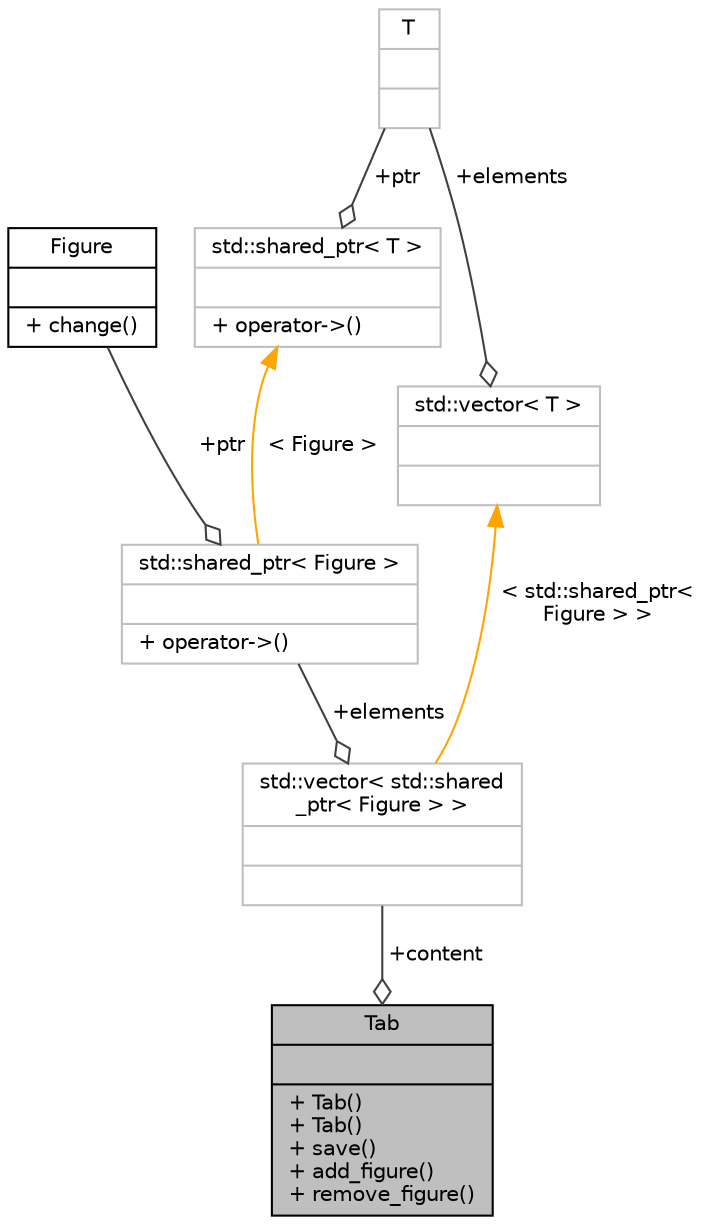 digraph "Tab"
{
 // INTERACTIVE_SVG=YES
 // LATEX_PDF_SIZE
  edge [fontname="Helvetica",fontsize="10",labelfontname="Helvetica",labelfontsize="10"];
  node [fontname="Helvetica",fontsize="10",shape=record];
  Node1 [label="{Tab\n||+ Tab()\l+ Tab()\l+ save()\l+ add_figure()\l+ remove_figure()\l}",height=0.2,width=0.4,color="black", fillcolor="grey75", style="filled", fontcolor="black",tooltip=" "];
  Node2 -> Node1 [color="grey25",fontsize="10",style="solid",label=" +content" ,arrowhead="odiamond",fontname="Helvetica"];
  Node2 [label="{std::vector\< std::shared\l_ptr\< Figure \> \>\n||}",height=0.2,width=0.4,color="grey75", fillcolor="white", style="filled",tooltip=" "];
  Node3 -> Node2 [color="grey25",fontsize="10",style="solid",label=" +elements" ,arrowhead="odiamond",fontname="Helvetica"];
  Node3 [label="{std::shared_ptr\< Figure \>\n||+ operator-\>()\l}",height=0.2,width=0.4,color="grey75", fillcolor="white", style="filled",tooltip=" "];
  Node4 -> Node3 [color="grey25",fontsize="10",style="solid",label=" +ptr" ,arrowhead="odiamond",fontname="Helvetica"];
  Node4 [label="{Figure\n||+ change()\l}",height=0.2,width=0.4,color="black", fillcolor="white", style="filled",URL="$db/db9/class_figure.html",tooltip=" "];
  Node5 -> Node3 [dir="back",color="orange",fontsize="10",style="solid",label=" \< Figure \>" ,fontname="Helvetica"];
  Node5 [label="{std::shared_ptr\< T \>\n||+ operator-\>()\l}",height=0.2,width=0.4,color="grey75", fillcolor="white", style="filled",tooltip="STL class."];
  Node6 -> Node5 [color="grey25",fontsize="10",style="solid",label=" +ptr" ,arrowhead="odiamond",fontname="Helvetica"];
  Node6 [label="{T\n||}",height=0.2,width=0.4,color="grey75", fillcolor="white", style="filled",tooltip=" "];
  Node7 -> Node2 [dir="back",color="orange",fontsize="10",style="solid",label=" \< std::shared_ptr\<\l Figure \> \>" ,fontname="Helvetica"];
  Node7 [label="{std::vector\< T \>\n||}",height=0.2,width=0.4,color="grey75", fillcolor="white", style="filled",tooltip="STL class."];
  Node6 -> Node7 [color="grey25",fontsize="10",style="solid",label=" +elements" ,arrowhead="odiamond",fontname="Helvetica"];
}

